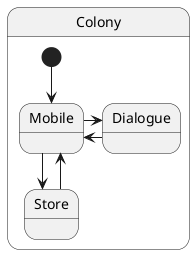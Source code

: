 @startuml ColonyState
skinparam linetype ortho 

state Colony {
    state Mobile
    state Store
    State Dialogue

    [*]    -down-> Mobile

    Mobile <-down- Store
    Mobile -down-> Store

    Mobile -right-> Dialogue
    Mobile <-left- Dialogue
}

    @enduml